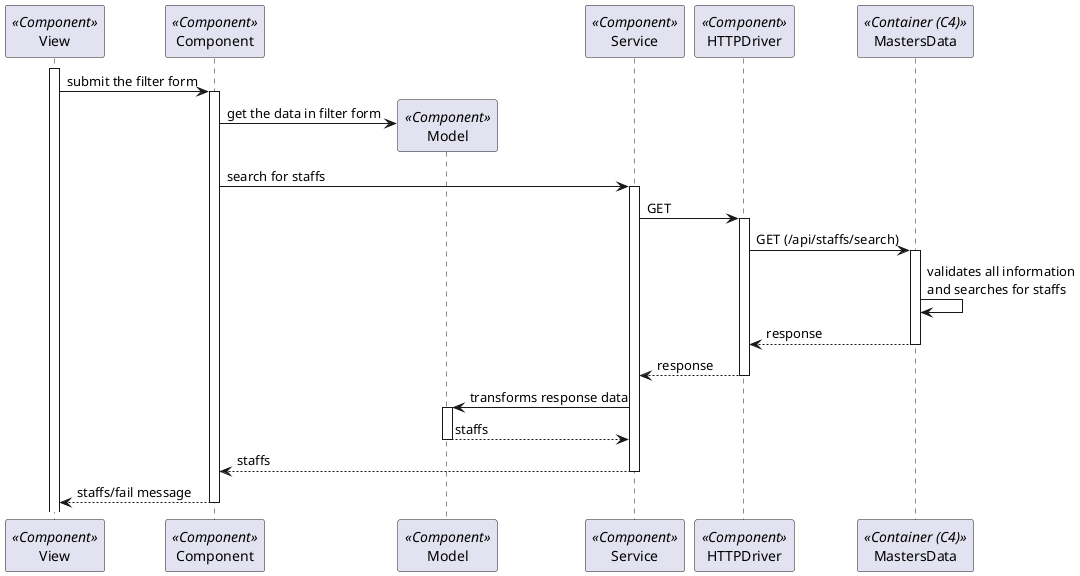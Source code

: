 ```plantuml
@startuml Process_View
participant View as View <<Component>>
participant Component as Component <<Component>>
participant Model as Model <<Component>>
participant Service as Service <<Component>>
participant HTTPDriver as HTTPDriver <<Component>>
participant MastersData as BE <<Container (C4)>>

activate View
View -> Component: submit the filter form
activate Component
Component -> Model**: get the data in filter form
Component -> Service: search for staffs
activate Service
Service -> HTTPDriver: GET
activate HTTPDriver
HTTPDriver -> BE: GET (/api/staffs/search)
activate BE
BE -> BE: validates all information\nand searches for staffs
return response
return response
Service -> Model: transforms response data
activate Model
return staffs
return staffs
return staffs/fail message

@enduml
```
